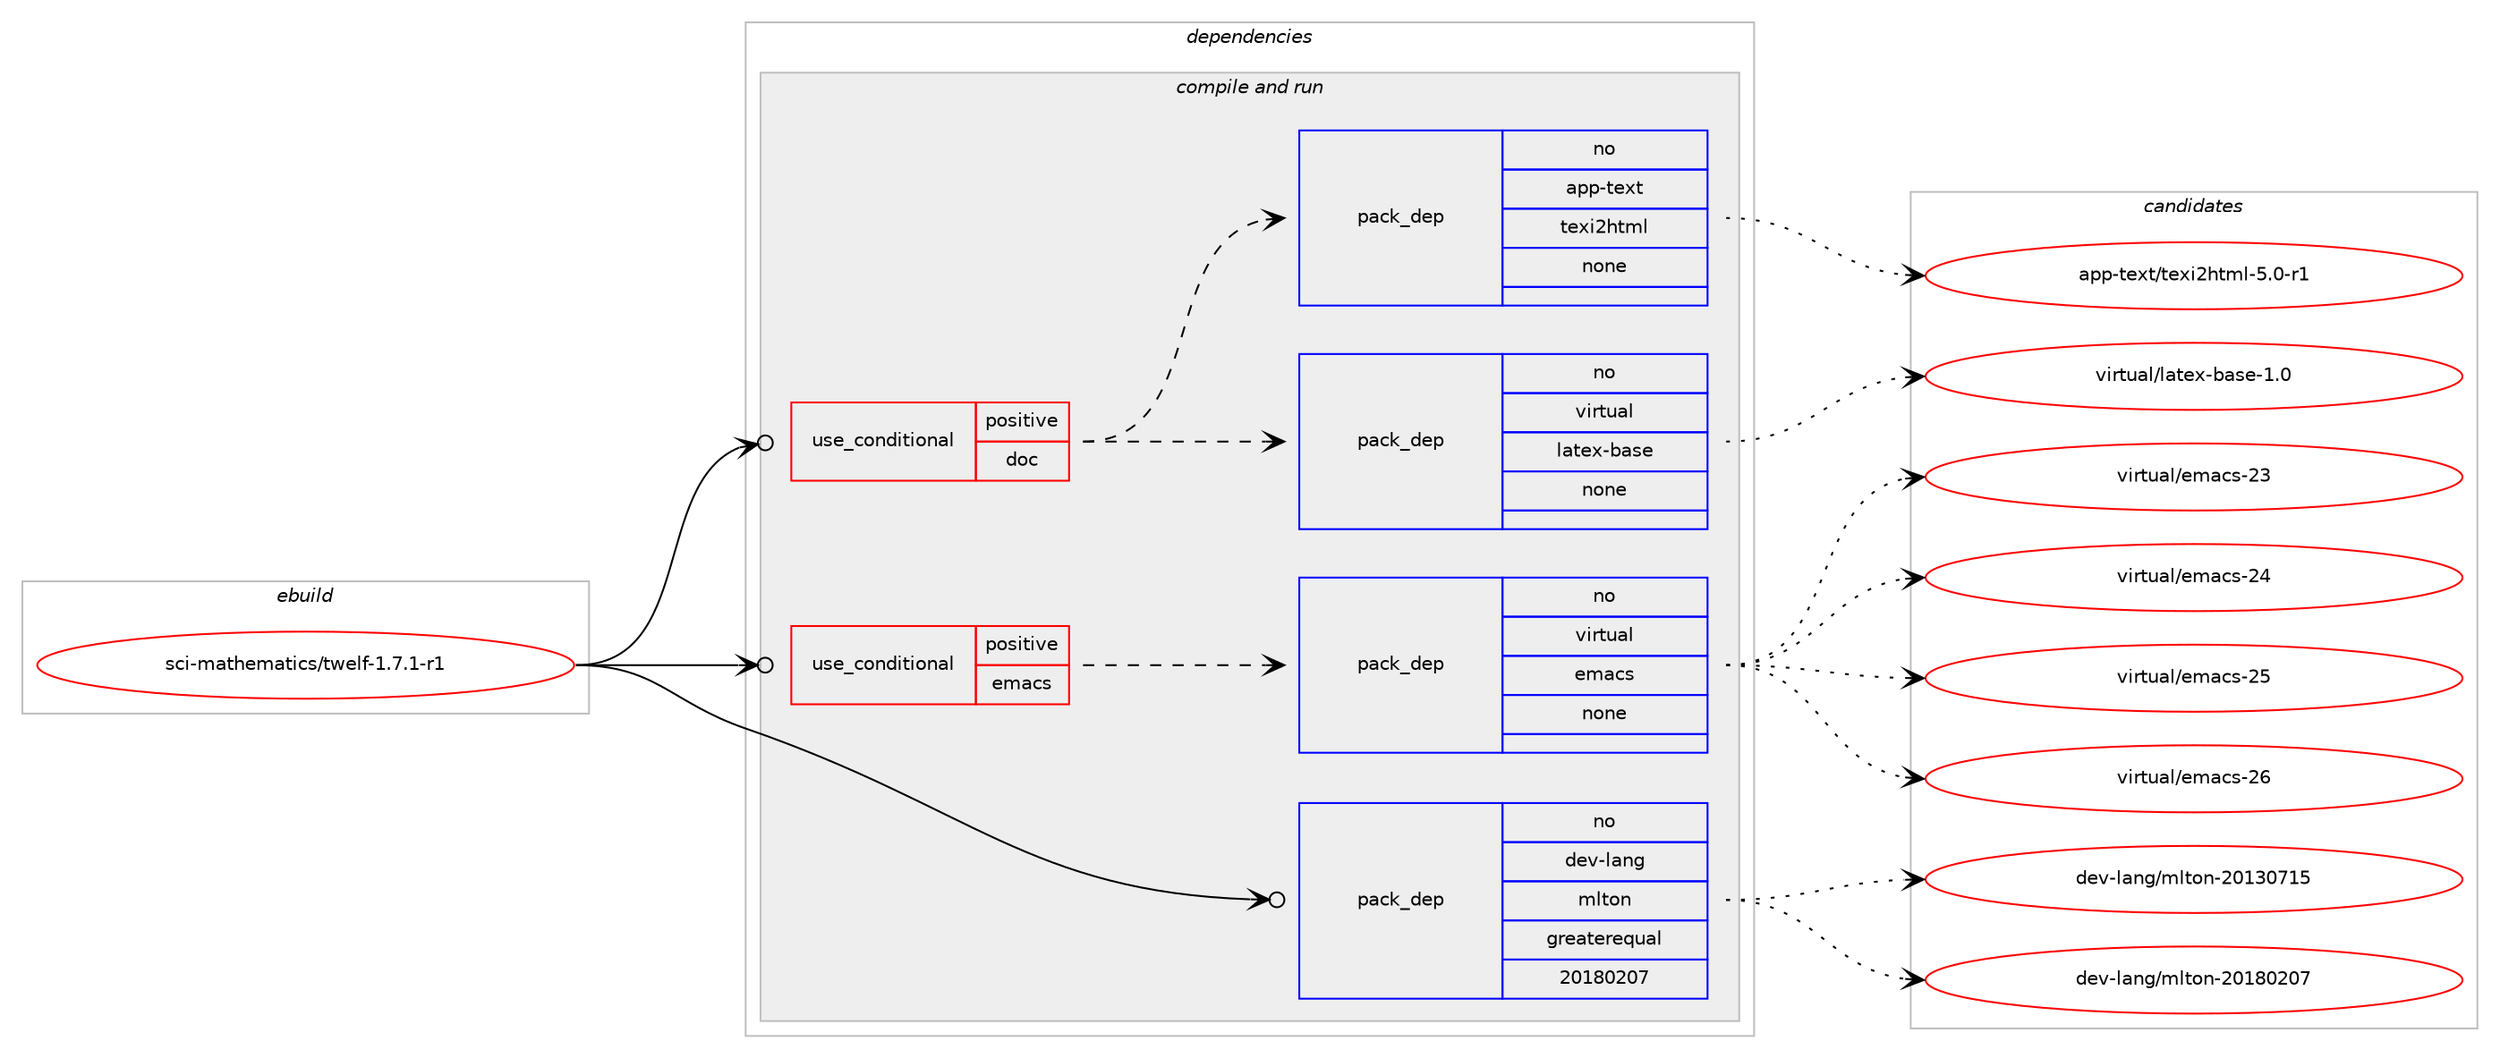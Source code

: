 digraph prolog {

# *************
# Graph options
# *************

newrank=true;
concentrate=true;
compound=true;
graph [rankdir=LR,fontname=Helvetica,fontsize=10,ranksep=1.5];#, ranksep=2.5, nodesep=0.2];
edge  [arrowhead=vee];
node  [fontname=Helvetica,fontsize=10];

# **********
# The ebuild
# **********

subgraph cluster_leftcol {
color=gray;
rank=same;
label=<<i>ebuild</i>>;
id [label="sci-mathematics/twelf-1.7.1-r1", color=red, width=4, href="../sci-mathematics/twelf-1.7.1-r1.svg"];
}

# ****************
# The dependencies
# ****************

subgraph cluster_midcol {
color=gray;
label=<<i>dependencies</i>>;
subgraph cluster_compile {
fillcolor="#eeeeee";
style=filled;
label=<<i>compile</i>>;
}
subgraph cluster_compileandrun {
fillcolor="#eeeeee";
style=filled;
label=<<i>compile and run</i>>;
subgraph cond454798 {
dependency1699392 [label=<<TABLE BORDER="0" CELLBORDER="1" CELLSPACING="0" CELLPADDING="4"><TR><TD ROWSPAN="3" CELLPADDING="10">use_conditional</TD></TR><TR><TD>positive</TD></TR><TR><TD>doc</TD></TR></TABLE>>, shape=none, color=red];
subgraph pack1216736 {
dependency1699393 [label=<<TABLE BORDER="0" CELLBORDER="1" CELLSPACING="0" CELLPADDING="4" WIDTH="220"><TR><TD ROWSPAN="6" CELLPADDING="30">pack_dep</TD></TR><TR><TD WIDTH="110">no</TD></TR><TR><TD>virtual</TD></TR><TR><TD>latex-base</TD></TR><TR><TD>none</TD></TR><TR><TD></TD></TR></TABLE>>, shape=none, color=blue];
}
dependency1699392:e -> dependency1699393:w [weight=20,style="dashed",arrowhead="vee"];
subgraph pack1216737 {
dependency1699394 [label=<<TABLE BORDER="0" CELLBORDER="1" CELLSPACING="0" CELLPADDING="4" WIDTH="220"><TR><TD ROWSPAN="6" CELLPADDING="30">pack_dep</TD></TR><TR><TD WIDTH="110">no</TD></TR><TR><TD>app-text</TD></TR><TR><TD>texi2html</TD></TR><TR><TD>none</TD></TR><TR><TD></TD></TR></TABLE>>, shape=none, color=blue];
}
dependency1699392:e -> dependency1699394:w [weight=20,style="dashed",arrowhead="vee"];
}
id:e -> dependency1699392:w [weight=20,style="solid",arrowhead="odotvee"];
subgraph cond454799 {
dependency1699395 [label=<<TABLE BORDER="0" CELLBORDER="1" CELLSPACING="0" CELLPADDING="4"><TR><TD ROWSPAN="3" CELLPADDING="10">use_conditional</TD></TR><TR><TD>positive</TD></TR><TR><TD>emacs</TD></TR></TABLE>>, shape=none, color=red];
subgraph pack1216738 {
dependency1699396 [label=<<TABLE BORDER="0" CELLBORDER="1" CELLSPACING="0" CELLPADDING="4" WIDTH="220"><TR><TD ROWSPAN="6" CELLPADDING="30">pack_dep</TD></TR><TR><TD WIDTH="110">no</TD></TR><TR><TD>virtual</TD></TR><TR><TD>emacs</TD></TR><TR><TD>none</TD></TR><TR><TD></TD></TR></TABLE>>, shape=none, color=blue];
}
dependency1699395:e -> dependency1699396:w [weight=20,style="dashed",arrowhead="vee"];
}
id:e -> dependency1699395:w [weight=20,style="solid",arrowhead="odotvee"];
subgraph pack1216739 {
dependency1699397 [label=<<TABLE BORDER="0" CELLBORDER="1" CELLSPACING="0" CELLPADDING="4" WIDTH="220"><TR><TD ROWSPAN="6" CELLPADDING="30">pack_dep</TD></TR><TR><TD WIDTH="110">no</TD></TR><TR><TD>dev-lang</TD></TR><TR><TD>mlton</TD></TR><TR><TD>greaterequal</TD></TR><TR><TD>20180207</TD></TR></TABLE>>, shape=none, color=blue];
}
id:e -> dependency1699397:w [weight=20,style="solid",arrowhead="odotvee"];
}
subgraph cluster_run {
fillcolor="#eeeeee";
style=filled;
label=<<i>run</i>>;
}
}

# **************
# The candidates
# **************

subgraph cluster_choices {
rank=same;
color=gray;
label=<<i>candidates</i>>;

subgraph choice1216736 {
color=black;
nodesep=1;
choice11810511411611797108471089711610112045989711510145494648 [label="virtual/latex-base-1.0", color=red, width=4,href="../virtual/latex-base-1.0.svg"];
dependency1699393:e -> choice11810511411611797108471089711610112045989711510145494648:w [style=dotted,weight="100"];
}
subgraph choice1216737 {
color=black;
nodesep=1;
choice97112112451161011201164711610112010550104116109108455346484511449 [label="app-text/texi2html-5.0-r1", color=red, width=4,href="../app-text/texi2html-5.0-r1.svg"];
dependency1699394:e -> choice97112112451161011201164711610112010550104116109108455346484511449:w [style=dotted,weight="100"];
}
subgraph choice1216738 {
color=black;
nodesep=1;
choice11810511411611797108471011099799115455051 [label="virtual/emacs-23", color=red, width=4,href="../virtual/emacs-23.svg"];
choice11810511411611797108471011099799115455052 [label="virtual/emacs-24", color=red, width=4,href="../virtual/emacs-24.svg"];
choice11810511411611797108471011099799115455053 [label="virtual/emacs-25", color=red, width=4,href="../virtual/emacs-25.svg"];
choice11810511411611797108471011099799115455054 [label="virtual/emacs-26", color=red, width=4,href="../virtual/emacs-26.svg"];
dependency1699396:e -> choice11810511411611797108471011099799115455051:w [style=dotted,weight="100"];
dependency1699396:e -> choice11810511411611797108471011099799115455052:w [style=dotted,weight="100"];
dependency1699396:e -> choice11810511411611797108471011099799115455053:w [style=dotted,weight="100"];
dependency1699396:e -> choice11810511411611797108471011099799115455054:w [style=dotted,weight="100"];
}
subgraph choice1216739 {
color=black;
nodesep=1;
choice100101118451089711010347109108116111110455048495148554953 [label="dev-lang/mlton-20130715", color=red, width=4,href="../dev-lang/mlton-20130715.svg"];
choice100101118451089711010347109108116111110455048495648504855 [label="dev-lang/mlton-20180207", color=red, width=4,href="../dev-lang/mlton-20180207.svg"];
dependency1699397:e -> choice100101118451089711010347109108116111110455048495148554953:w [style=dotted,weight="100"];
dependency1699397:e -> choice100101118451089711010347109108116111110455048495648504855:w [style=dotted,weight="100"];
}
}

}
